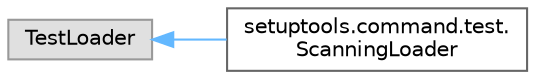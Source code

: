 digraph "Graphical Class Hierarchy"
{
 // LATEX_PDF_SIZE
  bgcolor="transparent";
  edge [fontname=Helvetica,fontsize=10,labelfontname=Helvetica,labelfontsize=10];
  node [fontname=Helvetica,fontsize=10,shape=box,height=0.2,width=0.4];
  rankdir="LR";
  Node0 [id="Node000000",label="TestLoader",height=0.2,width=0.4,color="grey60", fillcolor="#E0E0E0", style="filled",tooltip=" "];
  Node0 -> Node1 [id="edge4305_Node000000_Node000001",dir="back",color="steelblue1",style="solid",tooltip=" "];
  Node1 [id="Node000001",label="setuptools.command.test.\lScanningLoader",height=0.2,width=0.4,color="grey40", fillcolor="white", style="filled",URL="$classsetuptools_1_1command_1_1test_1_1_scanning_loader.html",tooltip=" "];
}
